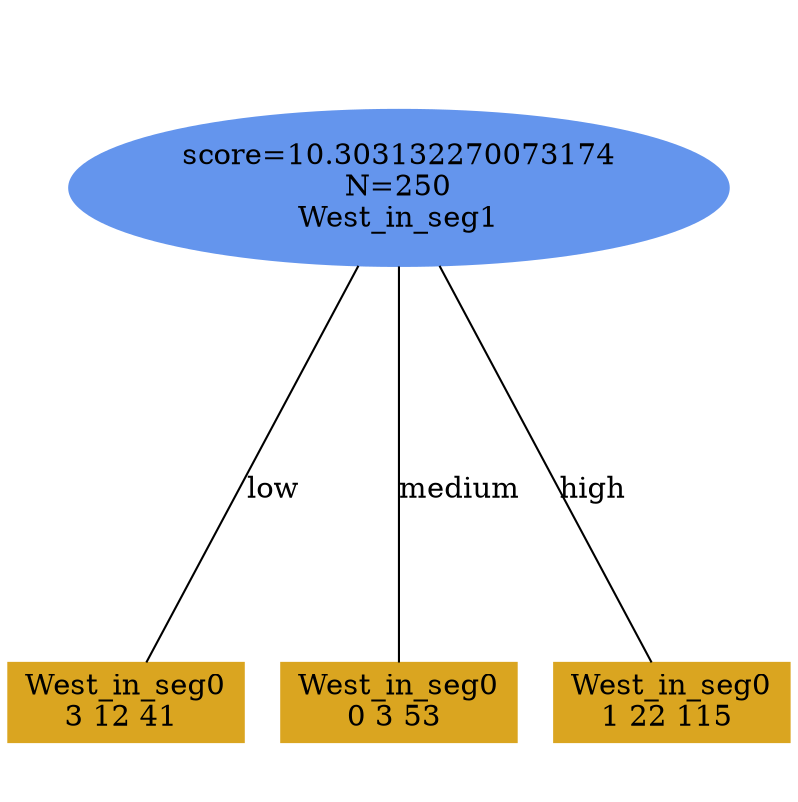 digraph "DD" {
size = "7.5,10"
ratio=1.0;
center = true;
edge [dir = none];
{ rank = same; node [shape=ellipse, style=filled, color=cornflowerblue];"5719" [label="score=10.303132270073174\nN=250\nWest_in_seg1"];}
{ rank = same; node [shape=box, style=filled, color=goldenrod];"5720" [label="West_in_seg0\n3 12 41 "];}
{ rank = same; node [shape=box, style=filled, color=goldenrod];"5721" [label="West_in_seg0\n0 3 53 "];}
{ rank = same; node [shape=box, style=filled, color=goldenrod];"5722" [label="West_in_seg0\n1 22 115 "];}
"5719" -> "5720" [label = "low"];
"5719" -> "5721" [label = "medium"];
"5719" -> "5722" [label = "high"];

}
